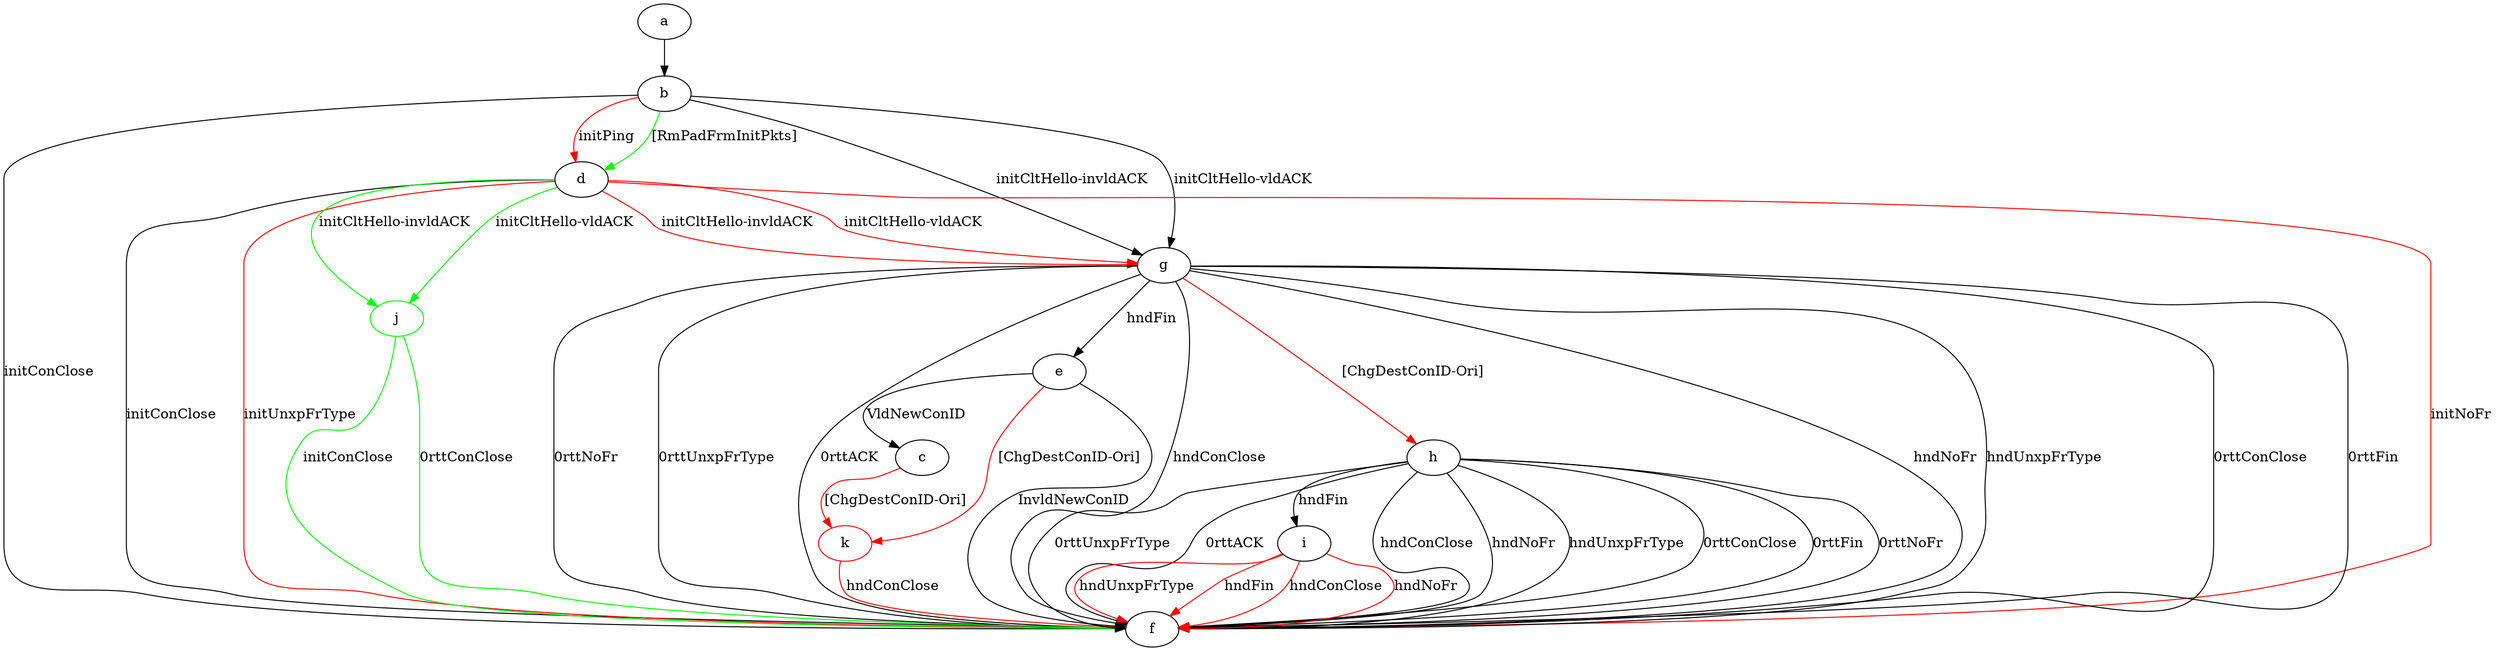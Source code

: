 digraph "" {
	a -> b	[key=0];
	b -> d	[key=0,
		color=green,
		label="[RmPadFrmInitPkts] "];
	b -> d	[key=1,
		color=red,
		label="initPing "];
	b -> f	[key=0,
		label="initConClose "];
	b -> g	[key=0,
		label="initCltHello-vldACK "];
	b -> g	[key=1,
		label="initCltHello-invldACK "];
	k	[color=red];
	c -> k	[key=0,
		color=red,
		label="[ChgDestConID-Ori] "];
	d -> f	[key=0,
		label="initConClose "];
	d -> f	[key=1,
		color=red,
		label="initNoFr "];
	d -> f	[key=2,
		color=red,
		label="initUnxpFrType "];
	d -> g	[key=0,
		color=red,
		label="initCltHello-vldACK "];
	d -> g	[key=1,
		color=red,
		label="initCltHello-invldACK "];
	j	[color=green];
	d -> j	[key=0,
		color=green,
		label="initCltHello-vldACK "];
	d -> j	[key=1,
		color=green,
		label="initCltHello-invldACK "];
	e -> c	[key=0,
		label="VldNewConID "];
	e -> f	[key=0,
		label="InvldNewConID "];
	e -> k	[key=0,
		color=red,
		label="[ChgDestConID-Ori] "];
	g -> e	[key=0,
		label="hndFin "];
	g -> f	[key=0,
		label="hndConClose "];
	g -> f	[key=1,
		label="hndNoFr "];
	g -> f	[key=2,
		label="hndUnxpFrType "];
	g -> f	[key=3,
		label="0rttConClose "];
	g -> f	[key=4,
		label="0rttFin "];
	g -> f	[key=5,
		label="0rttNoFr "];
	g -> f	[key=6,
		label="0rttUnxpFrType "];
	g -> f	[key=7,
		label="0rttACK "];
	g -> h	[key=0,
		color=red,
		label="[ChgDestConID-Ori] "];
	h -> f	[key=0,
		label="hndConClose "];
	h -> f	[key=1,
		label="hndNoFr "];
	h -> f	[key=2,
		label="hndUnxpFrType "];
	h -> f	[key=3,
		label="0rttConClose "];
	h -> f	[key=4,
		label="0rttFin "];
	h -> f	[key=5,
		label="0rttNoFr "];
	h -> f	[key=6,
		label="0rttUnxpFrType "];
	h -> f	[key=7,
		label="0rttACK "];
	h -> i	[key=0,
		label="hndFin "];
	i -> f	[key=0,
		color=red,
		label="hndFin "];
	i -> f	[key=1,
		color=red,
		label="hndConClose "];
	i -> f	[key=2,
		color=red,
		label="hndNoFr "];
	i -> f	[key=3,
		color=red,
		label="hndUnxpFrType "];
	j -> f	[key=0,
		color=green,
		label="initConClose "];
	j -> f	[key=1,
		color=green,
		label="0rttConClose "];
	k -> f	[key=0,
		color=red,
		label="hndConClose "];
}

